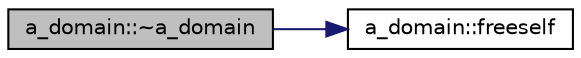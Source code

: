digraph "a_domain::~a_domain"
{
  edge [fontname="Helvetica",fontsize="10",labelfontname="Helvetica",labelfontsize="10"];
  node [fontname="Helvetica",fontsize="10",shape=record];
  rankdir="LR";
  Node3 [label="a_domain::~a_domain",height=0.2,width=0.4,color="black", fillcolor="grey75", style="filled", fontcolor="black"];
  Node3 -> Node4 [color="midnightblue",fontsize="10",style="solid",fontname="Helvetica"];
  Node4 [label="a_domain::freeself",height=0.2,width=0.4,color="black", fillcolor="white", style="filled",URL="$db/dd1/classa__domain.html#ab49f441e3ebbd34eed84e72c418adc1f"];
}
